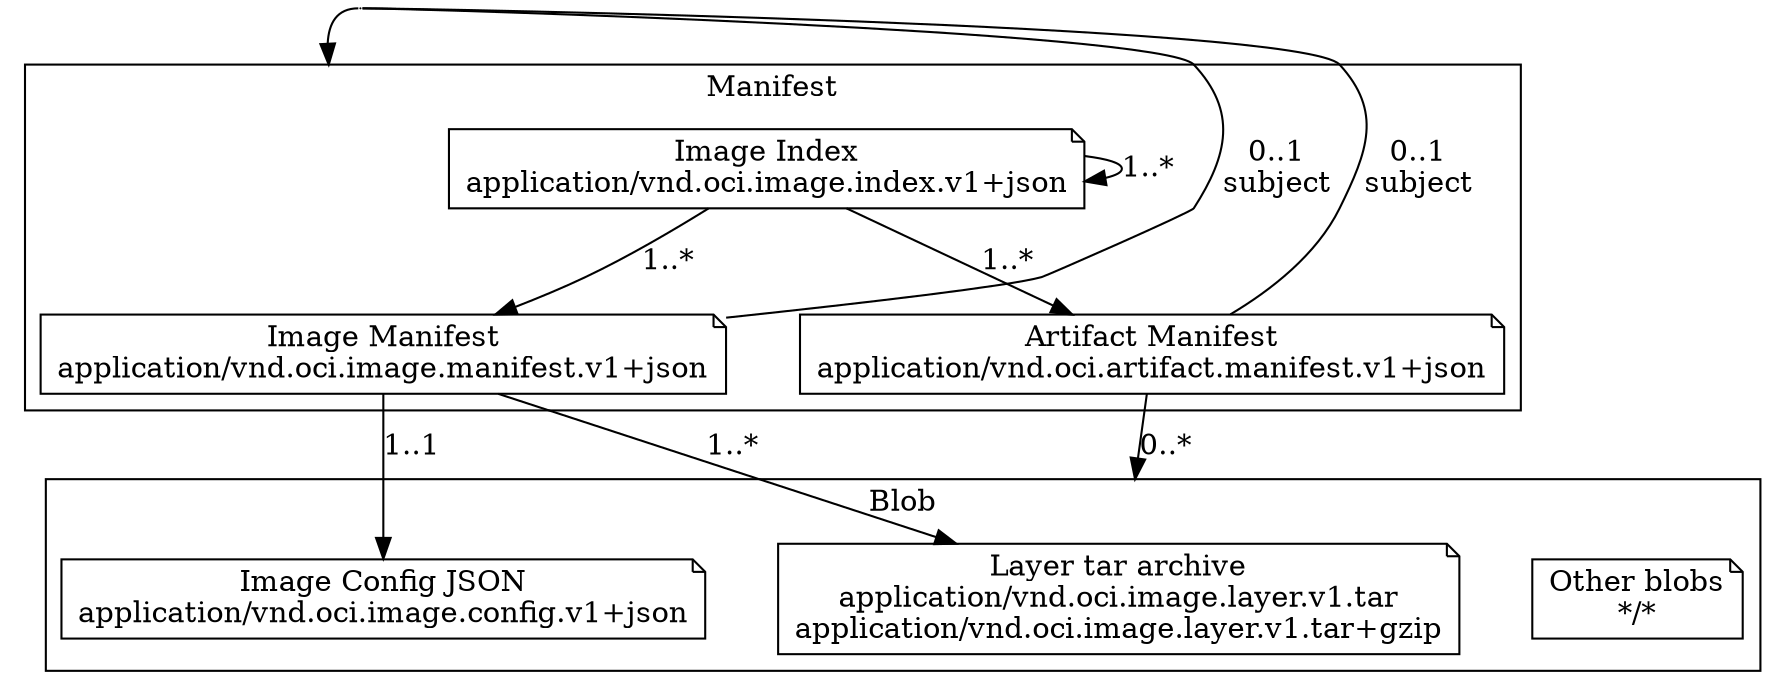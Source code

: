 digraph G {
  compound=true
  invisM[shape=point height=0] // invisible node needed for some links to parent
  subgraph manifest {
    label="Manifest"
    cluster=true
    { cluster=false; index -> {rank=same; image -> artifact[style=invis]} [style=invis] } // order nodes
    invisSubM [style=invis shape=point height=0] // invisible node inside manifest
    index [shape=note label="Image Index\napplication/vnd.oci.image.index.v1+json"]
    image [shape=note label="Image Manifest\napplication/vnd.oci.image.manifest.v1+json"]
    artifact [shape=note label="Artifact Manifest\napplication/vnd.oci.artifact.manifest.v1+json"]
  }
  subgraph blob {
    label="Blob"
    cluster=true
    { cluster=false; rank=same; config -> layer -> other [style=invis] } // order nodes
    config [shape=note label="Image Config JSON\napplication/vnd.oci.image.config.v1+json"]
    layer [shape=note label="Layer tar archive\napplication/vnd.oci.image.layer.v1.tar\napplication/vnd.oci.image.layer.v1.tar+gzip"]
    other [shape=note label="Other blobs\n*/*"]
  }

  index -> index [label="1..*"];
  index -> image [label="1..*"];
  index -> artifact [label="1..*"];
  image -> config [label="1..1"];
  image -> layer [label="1..*"];
  image -> invisM:e [dir=none label="0..1\nsubject" constraint = false];
  artifact -> layer [lhead="blob" label="0..*"];
  artifact -> invisM:e [dir=none label="0..1\nsubject" constraint = false];
  invisM:w -> invisSubM [lhead=manifest];
}

